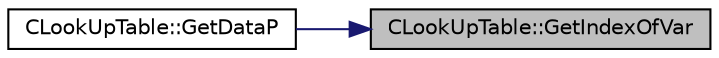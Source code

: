 digraph "CLookUpTable::GetIndexOfVar"
{
 // LATEX_PDF_SIZE
  edge [fontname="Helvetica",fontsize="10",labelfontname="Helvetica",labelfontsize="10"];
  node [fontname="Helvetica",fontsize="10",shape=record];
  rankdir="RL";
  Node1 [label="CLookUpTable::GetIndexOfVar",height=0.2,width=0.4,color="black", fillcolor="grey75", style="filled", fontcolor="black",tooltip="returns the index to the variable in the lookup table."];
  Node1 -> Node2 [dir="back",color="midnightblue",fontsize="10",style="solid",fontname="Helvetica"];
  Node2 [label="CLookUpTable::GetDataP",height=0.2,width=0.4,color="black", fillcolor="white", style="filled",URL="$classCLookUpTable.html#af3fe18a3118368b02b05742859dbf6ce",tooltip="Get the pointer to the column data of the table (density, temperature, source terms,..."];
}
